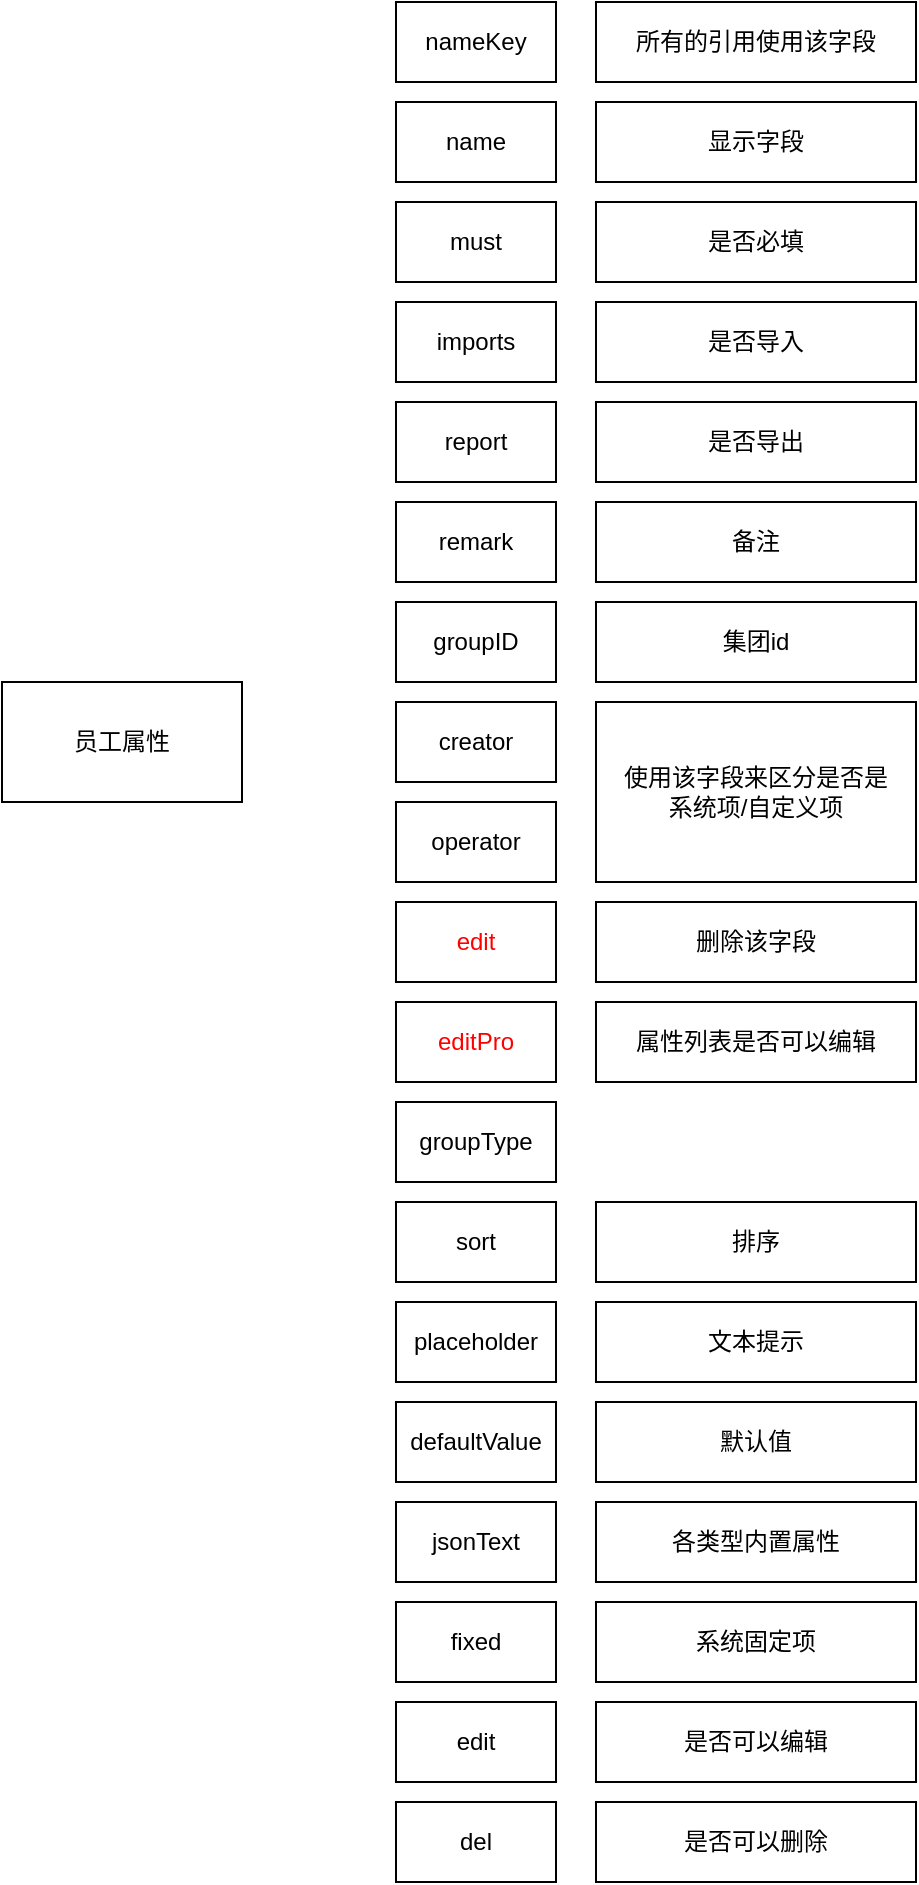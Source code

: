 <mxfile version="12.2.7" type="github" pages="1"><diagram id="nlVjBAqrDHqPcbkjz4gA" name="第 1 页"><mxGraphModel dx="1595" dy="834" grid="1" gridSize="10" guides="1" tooltips="1" connect="1" arrows="1" fold="1" page="1" pageScale="1" pageWidth="827" pageHeight="1169" math="0" shadow="0"><root><mxCell id="0"/><mxCell id="1" parent="0"/><mxCell id="giX8mEJyqwhQW_mi0GL3-1" value="员工属性" style="rounded=0;whiteSpace=wrap;html=1;" vertex="1" parent="1"><mxGeometry x="293" y="490" width="120" height="60" as="geometry"/></mxCell><mxCell id="giX8mEJyqwhQW_mi0GL3-2" value="nameKey" style="rounded=0;whiteSpace=wrap;html=1;" vertex="1" parent="1"><mxGeometry x="490" y="150" width="80" height="40" as="geometry"/></mxCell><mxCell id="giX8mEJyqwhQW_mi0GL3-4" value="name" style="rounded=0;whiteSpace=wrap;html=1;" vertex="1" parent="1"><mxGeometry x="490" y="200" width="80" height="40" as="geometry"/></mxCell><mxCell id="giX8mEJyqwhQW_mi0GL3-5" value="edit" style="rounded=0;whiteSpace=wrap;html=1;verticalAlign=middle;fontStyle=0;fontColor=#FF0000;" vertex="1" parent="1"><mxGeometry x="490" y="600" width="80" height="40" as="geometry"/></mxCell><mxCell id="giX8mEJyqwhQW_mi0GL3-6" value="operator" style="rounded=0;whiteSpace=wrap;html=1;" vertex="1" parent="1"><mxGeometry x="490" y="550" width="80" height="40" as="geometry"/></mxCell><mxCell id="giX8mEJyqwhQW_mi0GL3-7" value="creator" style="rounded=0;whiteSpace=wrap;html=1;" vertex="1" parent="1"><mxGeometry x="490" y="500" width="80" height="40" as="geometry"/></mxCell><mxCell id="giX8mEJyqwhQW_mi0GL3-8" value="groupID" style="rounded=0;whiteSpace=wrap;html=1;" vertex="1" parent="1"><mxGeometry x="490" y="450" width="80" height="40" as="geometry"/></mxCell><mxCell id="giX8mEJyqwhQW_mi0GL3-9" value="remark" style="rounded=0;whiteSpace=wrap;html=1;" vertex="1" parent="1"><mxGeometry x="490" y="400" width="80" height="40" as="geometry"/></mxCell><mxCell id="giX8mEJyqwhQW_mi0GL3-10" value="report" style="rounded=0;whiteSpace=wrap;html=1;" vertex="1" parent="1"><mxGeometry x="490" y="350" width="80" height="40" as="geometry"/></mxCell><mxCell id="giX8mEJyqwhQW_mi0GL3-11" value="imports" style="rounded=0;whiteSpace=wrap;html=1;" vertex="1" parent="1"><mxGeometry x="490" y="300" width="80" height="40" as="geometry"/></mxCell><mxCell id="giX8mEJyqwhQW_mi0GL3-12" value="must" style="rounded=0;whiteSpace=wrap;html=1;" vertex="1" parent="1"><mxGeometry x="490" y="250" width="80" height="40" as="geometry"/></mxCell><mxCell id="giX8mEJyqwhQW_mi0GL3-15" value="groupType" style="rounded=0;whiteSpace=wrap;html=1;" vertex="1" parent="1"><mxGeometry x="490" y="700" width="80" height="40" as="geometry"/></mxCell><mxCell id="giX8mEJyqwhQW_mi0GL3-16" value="editPro" style="rounded=0;whiteSpace=wrap;html=1;fontColor=#FF0000;" vertex="1" parent="1"><mxGeometry x="490" y="650" width="80" height="40" as="geometry"/></mxCell><mxCell id="giX8mEJyqwhQW_mi0GL3-17" value="sort" style="rounded=0;whiteSpace=wrap;html=1;" vertex="1" parent="1"><mxGeometry x="490" y="750" width="80" height="40" as="geometry"/></mxCell><mxCell id="giX8mEJyqwhQW_mi0GL3-19" value="placeholder" style="rounded=0;whiteSpace=wrap;html=1;" vertex="1" parent="1"><mxGeometry x="490" y="800" width="80" height="40" as="geometry"/></mxCell><mxCell id="giX8mEJyqwhQW_mi0GL3-20" value="defaultValue" style="rounded=0;whiteSpace=wrap;html=1;" vertex="1" parent="1"><mxGeometry x="490" y="850" width="80" height="40" as="geometry"/></mxCell><mxCell id="giX8mEJyqwhQW_mi0GL3-23" value="jsonText" style="rounded=0;whiteSpace=wrap;html=1;" vertex="1" parent="1"><mxGeometry x="490" y="900" width="80" height="40" as="geometry"/></mxCell><mxCell id="giX8mEJyqwhQW_mi0GL3-24" value="所有的引用使用该字段" style="rounded=0;whiteSpace=wrap;html=1;" vertex="1" parent="1"><mxGeometry x="590" y="150" width="160" height="40" as="geometry"/></mxCell><mxCell id="giX8mEJyqwhQW_mi0GL3-38" value="各类型内置属性" style="rounded=0;whiteSpace=wrap;html=1;" vertex="1" parent="1"><mxGeometry x="590" y="900" width="160" height="40" as="geometry"/></mxCell><mxCell id="giX8mEJyqwhQW_mi0GL3-85" value="集团id" style="rounded=0;whiteSpace=wrap;html=1;" vertex="1" parent="1"><mxGeometry x="590" y="450" width="160" height="40" as="geometry"/></mxCell><mxCell id="giX8mEJyqwhQW_mi0GL3-86" value="备注" style="rounded=0;whiteSpace=wrap;html=1;" vertex="1" parent="1"><mxGeometry x="590" y="400" width="160" height="40" as="geometry"/></mxCell><mxCell id="giX8mEJyqwhQW_mi0GL3-87" value="是否导出" style="rounded=0;whiteSpace=wrap;html=1;" vertex="1" parent="1"><mxGeometry x="590" y="350" width="160" height="40" as="geometry"/></mxCell><mxCell id="giX8mEJyqwhQW_mi0GL3-88" value="是否导入" style="rounded=0;whiteSpace=wrap;html=1;" vertex="1" parent="1"><mxGeometry x="590" y="300" width="160" height="40" as="geometry"/></mxCell><mxCell id="giX8mEJyqwhQW_mi0GL3-89" value="是否必填" style="rounded=0;whiteSpace=wrap;html=1;" vertex="1" parent="1"><mxGeometry x="590" y="250" width="160" height="40" as="geometry"/></mxCell><mxCell id="giX8mEJyqwhQW_mi0GL3-90" value="显示字段" style="rounded=0;whiteSpace=wrap;html=1;" vertex="1" parent="1"><mxGeometry x="590" y="200" width="160" height="40" as="geometry"/></mxCell><mxCell id="giX8mEJyqwhQW_mi0GL3-93" value="属性列表是否可以编辑" style="rounded=0;whiteSpace=wrap;html=1;" vertex="1" parent="1"><mxGeometry x="590" y="650" width="160" height="40" as="geometry"/></mxCell><mxCell id="giX8mEJyqwhQW_mi0GL3-94" value="删除该字段" style="rounded=0;whiteSpace=wrap;html=1;" vertex="1" parent="1"><mxGeometry x="590" y="600" width="160" height="40" as="geometry"/></mxCell><mxCell id="giX8mEJyqwhQW_mi0GL3-96" value="使用该字段来区分是否是&lt;br&gt;系统项/自定义项" style="rounded=0;whiteSpace=wrap;html=1;" vertex="1" parent="1"><mxGeometry x="590" y="500" width="160" height="90" as="geometry"/></mxCell><mxCell id="giX8mEJyqwhQW_mi0GL3-99" value="edit" style="rounded=0;whiteSpace=wrap;html=1;" vertex="1" parent="1"><mxGeometry x="490" y="1000" width="80" height="40" as="geometry"/></mxCell><mxCell id="giX8mEJyqwhQW_mi0GL3-100" value="fixed" style="rounded=0;whiteSpace=wrap;html=1;" vertex="1" parent="1"><mxGeometry x="490" y="950" width="80" height="40" as="geometry"/></mxCell><mxCell id="giX8mEJyqwhQW_mi0GL3-103" value="del" style="rounded=0;whiteSpace=wrap;html=1;" vertex="1" parent="1"><mxGeometry x="490" y="1050" width="80" height="40" as="geometry"/></mxCell><mxCell id="giX8mEJyqwhQW_mi0GL3-104" value="系统固定项" style="rounded=0;whiteSpace=wrap;html=1;" vertex="1" parent="1"><mxGeometry x="590" y="950" width="160" height="40" as="geometry"/></mxCell><mxCell id="giX8mEJyqwhQW_mi0GL3-105" value="是否可以编辑" style="rounded=0;whiteSpace=wrap;html=1;" vertex="1" parent="1"><mxGeometry x="590" y="1000" width="160" height="40" as="geometry"/></mxCell><mxCell id="giX8mEJyqwhQW_mi0GL3-106" value="是否可以删除" style="rounded=0;whiteSpace=wrap;html=1;" vertex="1" parent="1"><mxGeometry x="590" y="1050" width="160" height="40" as="geometry"/></mxCell><mxCell id="giX8mEJyqwhQW_mi0GL3-107" value="排序" style="rounded=0;whiteSpace=wrap;html=1;" vertex="1" parent="1"><mxGeometry x="590" y="750" width="160" height="40" as="geometry"/></mxCell><mxCell id="giX8mEJyqwhQW_mi0GL3-108" value="文本提示" style="rounded=0;whiteSpace=wrap;html=1;" vertex="1" parent="1"><mxGeometry x="590" y="800" width="160" height="40" as="geometry"/></mxCell><mxCell id="giX8mEJyqwhQW_mi0GL3-109" value="默认值" style="rounded=0;whiteSpace=wrap;html=1;" vertex="1" parent="1"><mxGeometry x="590" y="850" width="160" height="40" as="geometry"/></mxCell></root></mxGraphModel></diagram></mxfile>
